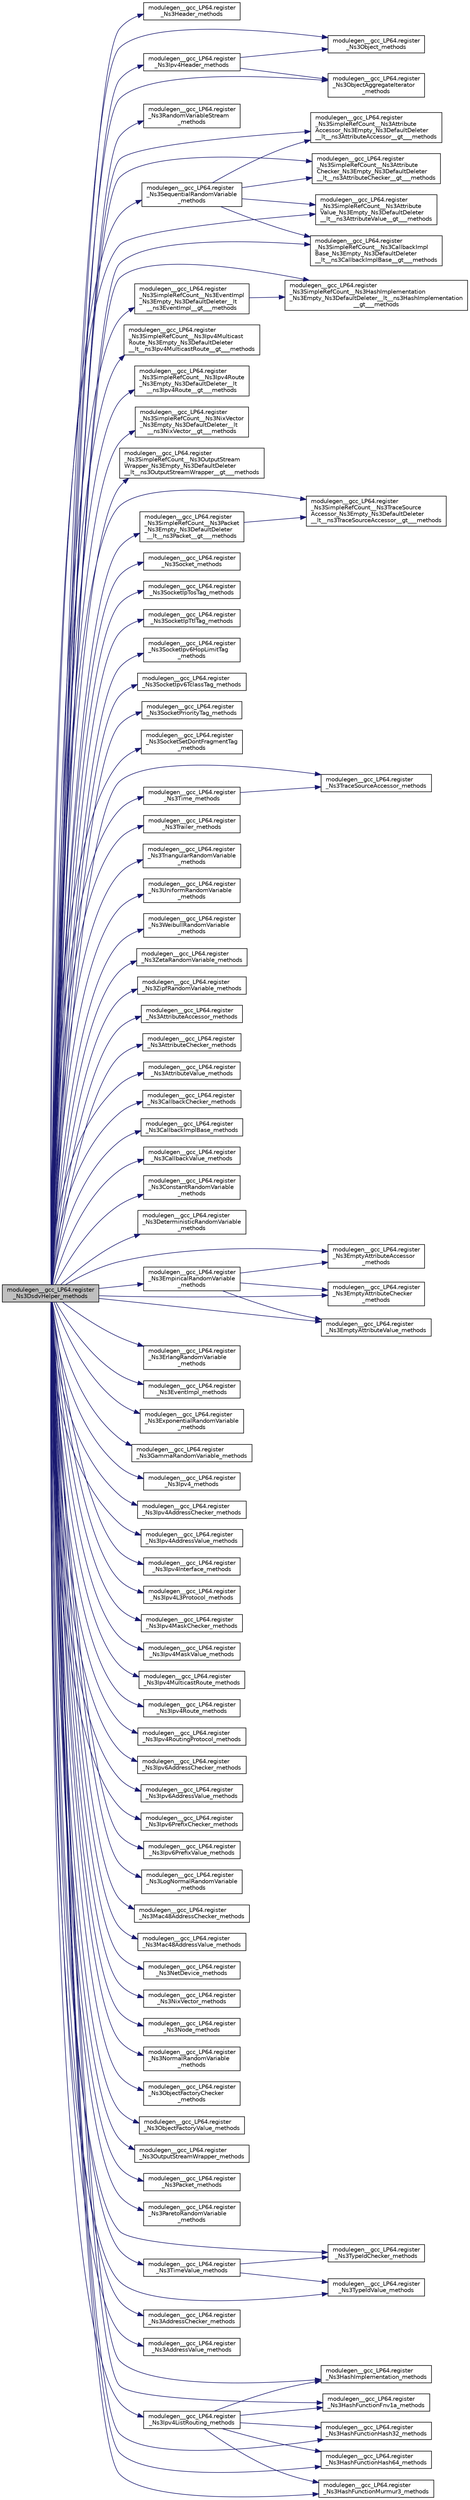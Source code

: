 digraph "modulegen__gcc_LP64.register_Ns3DsdvHelper_methods"
{
  edge [fontname="Helvetica",fontsize="10",labelfontname="Helvetica",labelfontsize="10"];
  node [fontname="Helvetica",fontsize="10",shape=record];
  rankdir="LR";
  Node1 [label="modulegen__gcc_LP64.register\l_Ns3DsdvHelper_methods",height=0.2,width=0.4,color="black", fillcolor="grey75", style="filled", fontcolor="black"];
  Node1 -> Node2 [color="midnightblue",fontsize="10",style="solid"];
  Node2 [label="modulegen__gcc_LP64.register\l_Ns3Header_methods",height=0.2,width=0.4,color="black", fillcolor="white", style="filled",URL="$db/dbb/namespacemodulegen____gcc__LP64.html#a3c6ef29ba074be124c68037155fe7cbe"];
  Node1 -> Node3 [color="midnightblue",fontsize="10",style="solid"];
  Node3 [label="modulegen__gcc_LP64.register\l_Ns3Ipv4Header_methods",height=0.2,width=0.4,color="black", fillcolor="white", style="filled",URL="$db/dbb/namespacemodulegen____gcc__LP64.html#a7c04166bfa5c9e31af5742b29aae267d"];
  Node3 -> Node4 [color="midnightblue",fontsize="10",style="solid"];
  Node4 [label="modulegen__gcc_LP64.register\l_Ns3Object_methods",height=0.2,width=0.4,color="black", fillcolor="white", style="filled",URL="$db/dbb/namespacemodulegen____gcc__LP64.html#a37449428b6bb64d5e534ebe801291a86"];
  Node3 -> Node5 [color="midnightblue",fontsize="10",style="solid"];
  Node5 [label="modulegen__gcc_LP64.register\l_Ns3ObjectAggregateIterator\l_methods",height=0.2,width=0.4,color="black", fillcolor="white", style="filled",URL="$db/dbb/namespacemodulegen____gcc__LP64.html#ab66e5c7d4bfc0a0524b69d37ef0bbb53"];
  Node1 -> Node4 [color="midnightblue",fontsize="10",style="solid"];
  Node1 -> Node5 [color="midnightblue",fontsize="10",style="solid"];
  Node1 -> Node6 [color="midnightblue",fontsize="10",style="solid"];
  Node6 [label="modulegen__gcc_LP64.register\l_Ns3RandomVariableStream\l_methods",height=0.2,width=0.4,color="black", fillcolor="white", style="filled",URL="$db/dbb/namespacemodulegen____gcc__LP64.html#a8b671930ca330fd0dced5e07fc408a71"];
  Node1 -> Node7 [color="midnightblue",fontsize="10",style="solid"];
  Node7 [label="modulegen__gcc_LP64.register\l_Ns3SequentialRandomVariable\l_methods",height=0.2,width=0.4,color="black", fillcolor="white", style="filled",URL="$db/dbb/namespacemodulegen____gcc__LP64.html#a96820d493e18dbe2fe013127aaf73ae8"];
  Node7 -> Node8 [color="midnightblue",fontsize="10",style="solid"];
  Node8 [label="modulegen__gcc_LP64.register\l_Ns3SimpleRefCount__Ns3Attribute\lAccessor_Ns3Empty_Ns3DefaultDeleter\l__lt__ns3AttributeAccessor__gt___methods",height=0.2,width=0.4,color="black", fillcolor="white", style="filled",URL="$db/dbb/namespacemodulegen____gcc__LP64.html#a9b358364d845a1ffcabb6be20a325b9d"];
  Node7 -> Node9 [color="midnightblue",fontsize="10",style="solid"];
  Node9 [label="modulegen__gcc_LP64.register\l_Ns3SimpleRefCount__Ns3Attribute\lChecker_Ns3Empty_Ns3DefaultDeleter\l__lt__ns3AttributeChecker__gt___methods",height=0.2,width=0.4,color="black", fillcolor="white", style="filled",URL="$db/dbb/namespacemodulegen____gcc__LP64.html#acc11c420e32471422fd00230d89398af"];
  Node7 -> Node10 [color="midnightblue",fontsize="10",style="solid"];
  Node10 [label="modulegen__gcc_LP64.register\l_Ns3SimpleRefCount__Ns3Attribute\lValue_Ns3Empty_Ns3DefaultDeleter\l__lt__ns3AttributeValue__gt___methods",height=0.2,width=0.4,color="black", fillcolor="white", style="filled",URL="$db/dbb/namespacemodulegen____gcc__LP64.html#abcd5829b1993ba7d28274b9959f71417"];
  Node7 -> Node11 [color="midnightblue",fontsize="10",style="solid"];
  Node11 [label="modulegen__gcc_LP64.register\l_Ns3SimpleRefCount__Ns3CallbackImpl\lBase_Ns3Empty_Ns3DefaultDeleter\l__lt__ns3CallbackImplBase__gt___methods",height=0.2,width=0.4,color="black", fillcolor="white", style="filled",URL="$db/dbb/namespacemodulegen____gcc__LP64.html#abad80b77479df17974cc787f14a2406f"];
  Node1 -> Node8 [color="midnightblue",fontsize="10",style="solid"];
  Node1 -> Node9 [color="midnightblue",fontsize="10",style="solid"];
  Node1 -> Node10 [color="midnightblue",fontsize="10",style="solid"];
  Node1 -> Node11 [color="midnightblue",fontsize="10",style="solid"];
  Node1 -> Node12 [color="midnightblue",fontsize="10",style="solid"];
  Node12 [label="modulegen__gcc_LP64.register\l_Ns3SimpleRefCount__Ns3EventImpl\l_Ns3Empty_Ns3DefaultDeleter__lt\l__ns3EventImpl__gt___methods",height=0.2,width=0.4,color="black", fillcolor="white", style="filled",URL="$db/dbb/namespacemodulegen____gcc__LP64.html#a0545c365b0db77cf144c477216b1292c"];
  Node12 -> Node13 [color="midnightblue",fontsize="10",style="solid"];
  Node13 [label="modulegen__gcc_LP64.register\l_Ns3SimpleRefCount__Ns3HashImplementation\l_Ns3Empty_Ns3DefaultDeleter__lt__ns3HashImplementation\l__gt___methods",height=0.2,width=0.4,color="black", fillcolor="white", style="filled",URL="$db/dbb/namespacemodulegen____gcc__LP64.html#a38845cc78a4819d6d5632f27e6fd34d9"];
  Node1 -> Node13 [color="midnightblue",fontsize="10",style="solid"];
  Node1 -> Node14 [color="midnightblue",fontsize="10",style="solid"];
  Node14 [label="modulegen__gcc_LP64.register\l_Ns3SimpleRefCount__Ns3Ipv4Multicast\lRoute_Ns3Empty_Ns3DefaultDeleter\l__lt__ns3Ipv4MulticastRoute__gt___methods",height=0.2,width=0.4,color="black", fillcolor="white", style="filled",URL="$db/dbb/namespacemodulegen____gcc__LP64.html#af851a865b43e2f11b9cc67cef8b80985"];
  Node1 -> Node15 [color="midnightblue",fontsize="10",style="solid"];
  Node15 [label="modulegen__gcc_LP64.register\l_Ns3SimpleRefCount__Ns3Ipv4Route\l_Ns3Empty_Ns3DefaultDeleter__lt\l__ns3Ipv4Route__gt___methods",height=0.2,width=0.4,color="black", fillcolor="white", style="filled",URL="$db/dbb/namespacemodulegen____gcc__LP64.html#af72ddb920d39271050611f34d89a68fa"];
  Node1 -> Node16 [color="midnightblue",fontsize="10",style="solid"];
  Node16 [label="modulegen__gcc_LP64.register\l_Ns3SimpleRefCount__Ns3NixVector\l_Ns3Empty_Ns3DefaultDeleter__lt\l__ns3NixVector__gt___methods",height=0.2,width=0.4,color="black", fillcolor="white", style="filled",URL="$db/dbb/namespacemodulegen____gcc__LP64.html#a965e9b7942715fc406cf9c83246b2bcb"];
  Node1 -> Node17 [color="midnightblue",fontsize="10",style="solid"];
  Node17 [label="modulegen__gcc_LP64.register\l_Ns3SimpleRefCount__Ns3OutputStream\lWrapper_Ns3Empty_Ns3DefaultDeleter\l__lt__ns3OutputStreamWrapper__gt___methods",height=0.2,width=0.4,color="black", fillcolor="white", style="filled",URL="$db/dbb/namespacemodulegen____gcc__LP64.html#a44c8825c5388fc8e7a791e3762901c2b"];
  Node1 -> Node18 [color="midnightblue",fontsize="10",style="solid"];
  Node18 [label="modulegen__gcc_LP64.register\l_Ns3SimpleRefCount__Ns3Packet\l_Ns3Empty_Ns3DefaultDeleter\l__lt__ns3Packet__gt___methods",height=0.2,width=0.4,color="black", fillcolor="white", style="filled",URL="$db/dbb/namespacemodulegen____gcc__LP64.html#ad03a2df5680530337afef71c06f6d20d"];
  Node18 -> Node19 [color="midnightblue",fontsize="10",style="solid"];
  Node19 [label="modulegen__gcc_LP64.register\l_Ns3SimpleRefCount__Ns3TraceSource\lAccessor_Ns3Empty_Ns3DefaultDeleter\l__lt__ns3TraceSourceAccessor__gt___methods",height=0.2,width=0.4,color="black", fillcolor="white", style="filled",URL="$db/dbb/namespacemodulegen____gcc__LP64.html#a2971d479713881f4a0fb7f82a5a0c162"];
  Node1 -> Node19 [color="midnightblue",fontsize="10",style="solid"];
  Node1 -> Node20 [color="midnightblue",fontsize="10",style="solid"];
  Node20 [label="modulegen__gcc_LP64.register\l_Ns3Socket_methods",height=0.2,width=0.4,color="black", fillcolor="white", style="filled",URL="$db/dbb/namespacemodulegen____gcc__LP64.html#af6b6e0865bdae0eff7bd232f1211b164"];
  Node1 -> Node21 [color="midnightblue",fontsize="10",style="solid"];
  Node21 [label="modulegen__gcc_LP64.register\l_Ns3SocketIpTosTag_methods",height=0.2,width=0.4,color="black", fillcolor="white", style="filled",URL="$db/dbb/namespacemodulegen____gcc__LP64.html#aaf00950c86db7a44df91ae8d6fb5d5ef"];
  Node1 -> Node22 [color="midnightblue",fontsize="10",style="solid"];
  Node22 [label="modulegen__gcc_LP64.register\l_Ns3SocketIpTtlTag_methods",height=0.2,width=0.4,color="black", fillcolor="white", style="filled",URL="$db/dbb/namespacemodulegen____gcc__LP64.html#a8cc4c80820dd429c465f501e2a45fe20"];
  Node1 -> Node23 [color="midnightblue",fontsize="10",style="solid"];
  Node23 [label="modulegen__gcc_LP64.register\l_Ns3SocketIpv6HopLimitTag\l_methods",height=0.2,width=0.4,color="black", fillcolor="white", style="filled",URL="$db/dbb/namespacemodulegen____gcc__LP64.html#a0610606c87081cec911e5c92c72969c2"];
  Node1 -> Node24 [color="midnightblue",fontsize="10",style="solid"];
  Node24 [label="modulegen__gcc_LP64.register\l_Ns3SocketIpv6TclassTag_methods",height=0.2,width=0.4,color="black", fillcolor="white", style="filled",URL="$db/dbb/namespacemodulegen____gcc__LP64.html#a9183939b87f05c0cc4de3320a3fbb56b"];
  Node1 -> Node25 [color="midnightblue",fontsize="10",style="solid"];
  Node25 [label="modulegen__gcc_LP64.register\l_Ns3SocketPriorityTag_methods",height=0.2,width=0.4,color="black", fillcolor="white", style="filled",URL="$db/dbb/namespacemodulegen____gcc__LP64.html#a1e1a196158ec884ace33d88f68d667b0"];
  Node1 -> Node26 [color="midnightblue",fontsize="10",style="solid"];
  Node26 [label="modulegen__gcc_LP64.register\l_Ns3SocketSetDontFragmentTag\l_methods",height=0.2,width=0.4,color="black", fillcolor="white", style="filled",URL="$db/dbb/namespacemodulegen____gcc__LP64.html#a9e7921708babb536bc0caaf352c51c29"];
  Node1 -> Node27 [color="midnightblue",fontsize="10",style="solid"];
  Node27 [label="modulegen__gcc_LP64.register\l_Ns3Time_methods",height=0.2,width=0.4,color="black", fillcolor="white", style="filled",URL="$db/dbb/namespacemodulegen____gcc__LP64.html#ade0bc7fc2ce1f975c0f8f367acfc957c"];
  Node27 -> Node28 [color="midnightblue",fontsize="10",style="solid"];
  Node28 [label="modulegen__gcc_LP64.register\l_Ns3TraceSourceAccessor_methods",height=0.2,width=0.4,color="black", fillcolor="white", style="filled",URL="$db/dbb/namespacemodulegen____gcc__LP64.html#abd8204bf10f1a73956889b2b56b0c2d3"];
  Node1 -> Node28 [color="midnightblue",fontsize="10",style="solid"];
  Node1 -> Node29 [color="midnightblue",fontsize="10",style="solid"];
  Node29 [label="modulegen__gcc_LP64.register\l_Ns3Trailer_methods",height=0.2,width=0.4,color="black", fillcolor="white", style="filled",URL="$db/dbb/namespacemodulegen____gcc__LP64.html#a79f6f84947747209adf07fee76a18188"];
  Node1 -> Node30 [color="midnightblue",fontsize="10",style="solid"];
  Node30 [label="modulegen__gcc_LP64.register\l_Ns3TriangularRandomVariable\l_methods",height=0.2,width=0.4,color="black", fillcolor="white", style="filled",URL="$db/dbb/namespacemodulegen____gcc__LP64.html#a164735782e09ede8e4cec78054019282"];
  Node1 -> Node31 [color="midnightblue",fontsize="10",style="solid"];
  Node31 [label="modulegen__gcc_LP64.register\l_Ns3UniformRandomVariable\l_methods",height=0.2,width=0.4,color="black", fillcolor="white", style="filled",URL="$db/dbb/namespacemodulegen____gcc__LP64.html#a4aa9337458c6bfbb16285c72600d2605"];
  Node1 -> Node32 [color="midnightblue",fontsize="10",style="solid"];
  Node32 [label="modulegen__gcc_LP64.register\l_Ns3WeibullRandomVariable\l_methods",height=0.2,width=0.4,color="black", fillcolor="white", style="filled",URL="$db/dbb/namespacemodulegen____gcc__LP64.html#a77ea65e0aa1398f09b27adc28eec22cd"];
  Node1 -> Node33 [color="midnightblue",fontsize="10",style="solid"];
  Node33 [label="modulegen__gcc_LP64.register\l_Ns3ZetaRandomVariable_methods",height=0.2,width=0.4,color="black", fillcolor="white", style="filled",URL="$db/dbb/namespacemodulegen____gcc__LP64.html#a0627de79307ebfed0def7640ef614931"];
  Node1 -> Node34 [color="midnightblue",fontsize="10",style="solid"];
  Node34 [label="modulegen__gcc_LP64.register\l_Ns3ZipfRandomVariable_methods",height=0.2,width=0.4,color="black", fillcolor="white", style="filled",URL="$db/dbb/namespacemodulegen____gcc__LP64.html#ac906c1eb78170163bc3e2e3e65f8e43d"];
  Node1 -> Node35 [color="midnightblue",fontsize="10",style="solid"];
  Node35 [label="modulegen__gcc_LP64.register\l_Ns3AttributeAccessor_methods",height=0.2,width=0.4,color="black", fillcolor="white", style="filled",URL="$db/dbb/namespacemodulegen____gcc__LP64.html#a88b38d1f62a9078cdbfc0f0d77a01866"];
  Node1 -> Node36 [color="midnightblue",fontsize="10",style="solid"];
  Node36 [label="modulegen__gcc_LP64.register\l_Ns3AttributeChecker_methods",height=0.2,width=0.4,color="black", fillcolor="white", style="filled",URL="$db/dbb/namespacemodulegen____gcc__LP64.html#a7a7d7cb7b6a065a93209b09c08d1c096"];
  Node1 -> Node37 [color="midnightblue",fontsize="10",style="solid"];
  Node37 [label="modulegen__gcc_LP64.register\l_Ns3AttributeValue_methods",height=0.2,width=0.4,color="black", fillcolor="white", style="filled",URL="$db/dbb/namespacemodulegen____gcc__LP64.html#a91d88e3bac410892f68a8f1bfd117d79"];
  Node1 -> Node38 [color="midnightblue",fontsize="10",style="solid"];
  Node38 [label="modulegen__gcc_LP64.register\l_Ns3CallbackChecker_methods",height=0.2,width=0.4,color="black", fillcolor="white", style="filled",URL="$db/dbb/namespacemodulegen____gcc__LP64.html#a1ef896a5bde844de40d219e98ceb0cee"];
  Node1 -> Node39 [color="midnightblue",fontsize="10",style="solid"];
  Node39 [label="modulegen__gcc_LP64.register\l_Ns3CallbackImplBase_methods",height=0.2,width=0.4,color="black", fillcolor="white", style="filled",URL="$db/dbb/namespacemodulegen____gcc__LP64.html#a27471f48136ec47282f70d414c0f7b6a"];
  Node1 -> Node40 [color="midnightblue",fontsize="10",style="solid"];
  Node40 [label="modulegen__gcc_LP64.register\l_Ns3CallbackValue_methods",height=0.2,width=0.4,color="black", fillcolor="white", style="filled",URL="$db/dbb/namespacemodulegen____gcc__LP64.html#a08b703ec5906729a642f77b58b43c8d8"];
  Node1 -> Node41 [color="midnightblue",fontsize="10",style="solid"];
  Node41 [label="modulegen__gcc_LP64.register\l_Ns3ConstantRandomVariable\l_methods",height=0.2,width=0.4,color="black", fillcolor="white", style="filled",URL="$db/dbb/namespacemodulegen____gcc__LP64.html#a8d165075e9af75216b2620cd187d2f4e"];
  Node1 -> Node42 [color="midnightblue",fontsize="10",style="solid"];
  Node42 [label="modulegen__gcc_LP64.register\l_Ns3DeterministicRandomVariable\l_methods",height=0.2,width=0.4,color="black", fillcolor="white", style="filled",URL="$db/dbb/namespacemodulegen____gcc__LP64.html#a627e4424c53832709ec25ad4e541cec5"];
  Node1 -> Node43 [color="midnightblue",fontsize="10",style="solid"];
  Node43 [label="modulegen__gcc_LP64.register\l_Ns3EmpiricalRandomVariable\l_methods",height=0.2,width=0.4,color="black", fillcolor="white", style="filled",URL="$db/dbb/namespacemodulegen____gcc__LP64.html#a62433119796a27d3b8c284710fe975f9"];
  Node43 -> Node44 [color="midnightblue",fontsize="10",style="solid"];
  Node44 [label="modulegen__gcc_LP64.register\l_Ns3EmptyAttributeAccessor\l_methods",height=0.2,width=0.4,color="black", fillcolor="white", style="filled",URL="$db/dbb/namespacemodulegen____gcc__LP64.html#a5885028edb9b0cbbdf4f75d1388d6b19"];
  Node43 -> Node45 [color="midnightblue",fontsize="10",style="solid"];
  Node45 [label="modulegen__gcc_LP64.register\l_Ns3EmptyAttributeChecker\l_methods",height=0.2,width=0.4,color="black", fillcolor="white", style="filled",URL="$db/dbb/namespacemodulegen____gcc__LP64.html#aa52eca018e0116d17b4c6c2798dcee71"];
  Node43 -> Node46 [color="midnightblue",fontsize="10",style="solid"];
  Node46 [label="modulegen__gcc_LP64.register\l_Ns3EmptyAttributeValue_methods",height=0.2,width=0.4,color="black", fillcolor="white", style="filled",URL="$db/dbb/namespacemodulegen____gcc__LP64.html#a86864e6a4eb56d909f7b4550592ead3b"];
  Node1 -> Node44 [color="midnightblue",fontsize="10",style="solid"];
  Node1 -> Node45 [color="midnightblue",fontsize="10",style="solid"];
  Node1 -> Node46 [color="midnightblue",fontsize="10",style="solid"];
  Node1 -> Node47 [color="midnightblue",fontsize="10",style="solid"];
  Node47 [label="modulegen__gcc_LP64.register\l_Ns3ErlangRandomVariable\l_methods",height=0.2,width=0.4,color="black", fillcolor="white", style="filled",URL="$db/dbb/namespacemodulegen____gcc__LP64.html#a7b3e5038bffbb5bc57da9d63ad434648"];
  Node1 -> Node48 [color="midnightblue",fontsize="10",style="solid"];
  Node48 [label="modulegen__gcc_LP64.register\l_Ns3EventImpl_methods",height=0.2,width=0.4,color="black", fillcolor="white", style="filled",URL="$db/dbb/namespacemodulegen____gcc__LP64.html#af4f20b1c5907e07b645fc3d57c733d1a"];
  Node1 -> Node49 [color="midnightblue",fontsize="10",style="solid"];
  Node49 [label="modulegen__gcc_LP64.register\l_Ns3ExponentialRandomVariable\l_methods",height=0.2,width=0.4,color="black", fillcolor="white", style="filled",URL="$db/dbb/namespacemodulegen____gcc__LP64.html#ab62699a984e734ed1c1a4081daa0111d"];
  Node1 -> Node50 [color="midnightblue",fontsize="10",style="solid"];
  Node50 [label="modulegen__gcc_LP64.register\l_Ns3GammaRandomVariable_methods",height=0.2,width=0.4,color="black", fillcolor="white", style="filled",URL="$db/dbb/namespacemodulegen____gcc__LP64.html#afc8093c1b272f8c4c4280ae9730cc32c"];
  Node1 -> Node51 [color="midnightblue",fontsize="10",style="solid"];
  Node51 [label="modulegen__gcc_LP64.register\l_Ns3Ipv4_methods",height=0.2,width=0.4,color="black", fillcolor="white", style="filled",URL="$db/dbb/namespacemodulegen____gcc__LP64.html#ac5ae8854d3ed4fdcb8af65998f502033"];
  Node1 -> Node52 [color="midnightblue",fontsize="10",style="solid"];
  Node52 [label="modulegen__gcc_LP64.register\l_Ns3Ipv4AddressChecker_methods",height=0.2,width=0.4,color="black", fillcolor="white", style="filled",URL="$db/dbb/namespacemodulegen____gcc__LP64.html#adc0fd34fe5054bad708a40699ec19c68"];
  Node1 -> Node53 [color="midnightblue",fontsize="10",style="solid"];
  Node53 [label="modulegen__gcc_LP64.register\l_Ns3Ipv4AddressValue_methods",height=0.2,width=0.4,color="black", fillcolor="white", style="filled",URL="$db/dbb/namespacemodulegen____gcc__LP64.html#a790c617791e5a0c735de031e06684232"];
  Node1 -> Node54 [color="midnightblue",fontsize="10",style="solid"];
  Node54 [label="modulegen__gcc_LP64.register\l_Ns3Ipv4Interface_methods",height=0.2,width=0.4,color="black", fillcolor="white", style="filled",URL="$db/dbb/namespacemodulegen____gcc__LP64.html#abdf3f88d86f6e7971a29af4ae218622d"];
  Node1 -> Node55 [color="midnightblue",fontsize="10",style="solid"];
  Node55 [label="modulegen__gcc_LP64.register\l_Ns3Ipv4L3Protocol_methods",height=0.2,width=0.4,color="black", fillcolor="white", style="filled",URL="$db/dbb/namespacemodulegen____gcc__LP64.html#afd2c37ad48541e83ccaf9a4e07b1028e"];
  Node1 -> Node56 [color="midnightblue",fontsize="10",style="solid"];
  Node56 [label="modulegen__gcc_LP64.register\l_Ns3Ipv4MaskChecker_methods",height=0.2,width=0.4,color="black", fillcolor="white", style="filled",URL="$db/dbb/namespacemodulegen____gcc__LP64.html#a2a6820145ab3bf977a66f5c0ee7f5cb9"];
  Node1 -> Node57 [color="midnightblue",fontsize="10",style="solid"];
  Node57 [label="modulegen__gcc_LP64.register\l_Ns3Ipv4MaskValue_methods",height=0.2,width=0.4,color="black", fillcolor="white", style="filled",URL="$db/dbb/namespacemodulegen____gcc__LP64.html#abcaf7e9c479182a07e377ce5e986a998"];
  Node1 -> Node58 [color="midnightblue",fontsize="10",style="solid"];
  Node58 [label="modulegen__gcc_LP64.register\l_Ns3Ipv4MulticastRoute_methods",height=0.2,width=0.4,color="black", fillcolor="white", style="filled",URL="$db/dbb/namespacemodulegen____gcc__LP64.html#aa0d37bf64d44dc8927491a65c8d36272"];
  Node1 -> Node59 [color="midnightblue",fontsize="10",style="solid"];
  Node59 [label="modulegen__gcc_LP64.register\l_Ns3Ipv4Route_methods",height=0.2,width=0.4,color="black", fillcolor="white", style="filled",URL="$db/dbb/namespacemodulegen____gcc__LP64.html#af14da863162a933698edabc4eaef7a94"];
  Node1 -> Node60 [color="midnightblue",fontsize="10",style="solid"];
  Node60 [label="modulegen__gcc_LP64.register\l_Ns3Ipv4RoutingProtocol_methods",height=0.2,width=0.4,color="black", fillcolor="white", style="filled",URL="$db/dbb/namespacemodulegen____gcc__LP64.html#a18d8c812fcb41eb954acfff250d9891f"];
  Node1 -> Node61 [color="midnightblue",fontsize="10",style="solid"];
  Node61 [label="modulegen__gcc_LP64.register\l_Ns3Ipv6AddressChecker_methods",height=0.2,width=0.4,color="black", fillcolor="white", style="filled",URL="$db/dbb/namespacemodulegen____gcc__LP64.html#ad1f9cec8b591983bb09444b16062156d"];
  Node1 -> Node62 [color="midnightblue",fontsize="10",style="solid"];
  Node62 [label="modulegen__gcc_LP64.register\l_Ns3Ipv6AddressValue_methods",height=0.2,width=0.4,color="black", fillcolor="white", style="filled",URL="$db/dbb/namespacemodulegen____gcc__LP64.html#ab829e3fded47f86a33a84e69215707ca"];
  Node1 -> Node63 [color="midnightblue",fontsize="10",style="solid"];
  Node63 [label="modulegen__gcc_LP64.register\l_Ns3Ipv6PrefixChecker_methods",height=0.2,width=0.4,color="black", fillcolor="white", style="filled",URL="$db/dbb/namespacemodulegen____gcc__LP64.html#ab45b7cad858b5fb8fd4921640270716f"];
  Node1 -> Node64 [color="midnightblue",fontsize="10",style="solid"];
  Node64 [label="modulegen__gcc_LP64.register\l_Ns3Ipv6PrefixValue_methods",height=0.2,width=0.4,color="black", fillcolor="white", style="filled",URL="$db/dbb/namespacemodulegen____gcc__LP64.html#a24017f7931b685270f9f9cae9dbc1f2e"];
  Node1 -> Node65 [color="midnightblue",fontsize="10",style="solid"];
  Node65 [label="modulegen__gcc_LP64.register\l_Ns3LogNormalRandomVariable\l_methods",height=0.2,width=0.4,color="black", fillcolor="white", style="filled",URL="$db/dbb/namespacemodulegen____gcc__LP64.html#ae7aba903a40a328adf29c1a4e3b4c374"];
  Node1 -> Node66 [color="midnightblue",fontsize="10",style="solid"];
  Node66 [label="modulegen__gcc_LP64.register\l_Ns3Mac48AddressChecker_methods",height=0.2,width=0.4,color="black", fillcolor="white", style="filled",URL="$db/dbb/namespacemodulegen____gcc__LP64.html#a8b5d96f51d4bdc5d94489bcc0a50e648"];
  Node1 -> Node67 [color="midnightblue",fontsize="10",style="solid"];
  Node67 [label="modulegen__gcc_LP64.register\l_Ns3Mac48AddressValue_methods",height=0.2,width=0.4,color="black", fillcolor="white", style="filled",URL="$db/dbb/namespacemodulegen____gcc__LP64.html#aa62ae7526abc00b083df3d90589e2e92"];
  Node1 -> Node68 [color="midnightblue",fontsize="10",style="solid"];
  Node68 [label="modulegen__gcc_LP64.register\l_Ns3NetDevice_methods",height=0.2,width=0.4,color="black", fillcolor="white", style="filled",URL="$db/dbb/namespacemodulegen____gcc__LP64.html#a2518a92fbd97a7666c5b4897eeb07c34"];
  Node1 -> Node69 [color="midnightblue",fontsize="10",style="solid"];
  Node69 [label="modulegen__gcc_LP64.register\l_Ns3NixVector_methods",height=0.2,width=0.4,color="black", fillcolor="white", style="filled",URL="$db/dbb/namespacemodulegen____gcc__LP64.html#a5cca2624411c350fed578acdd9616437"];
  Node1 -> Node70 [color="midnightblue",fontsize="10",style="solid"];
  Node70 [label="modulegen__gcc_LP64.register\l_Ns3Node_methods",height=0.2,width=0.4,color="black", fillcolor="white", style="filled",URL="$db/dbb/namespacemodulegen____gcc__LP64.html#a158d48a8db192c306a8eff9ae0b0503a"];
  Node1 -> Node71 [color="midnightblue",fontsize="10",style="solid"];
  Node71 [label="modulegen__gcc_LP64.register\l_Ns3NormalRandomVariable\l_methods",height=0.2,width=0.4,color="black", fillcolor="white", style="filled",URL="$db/dbb/namespacemodulegen____gcc__LP64.html#aa148bd7210335689691b38939225327f"];
  Node1 -> Node72 [color="midnightblue",fontsize="10",style="solid"];
  Node72 [label="modulegen__gcc_LP64.register\l_Ns3ObjectFactoryChecker\l_methods",height=0.2,width=0.4,color="black", fillcolor="white", style="filled",URL="$db/dbb/namespacemodulegen____gcc__LP64.html#a4f37eb35629332dd2318799b3efe197e"];
  Node1 -> Node73 [color="midnightblue",fontsize="10",style="solid"];
  Node73 [label="modulegen__gcc_LP64.register\l_Ns3ObjectFactoryValue_methods",height=0.2,width=0.4,color="black", fillcolor="white", style="filled",URL="$db/dbb/namespacemodulegen____gcc__LP64.html#aa08b54c074e688b2a88a54ada11db8fc"];
  Node1 -> Node74 [color="midnightblue",fontsize="10",style="solid"];
  Node74 [label="modulegen__gcc_LP64.register\l_Ns3OutputStreamWrapper_methods",height=0.2,width=0.4,color="black", fillcolor="white", style="filled",URL="$db/dbb/namespacemodulegen____gcc__LP64.html#acc3c2935e4b09f91d6a35d059f746a4a"];
  Node1 -> Node75 [color="midnightblue",fontsize="10",style="solid"];
  Node75 [label="modulegen__gcc_LP64.register\l_Ns3Packet_methods",height=0.2,width=0.4,color="black", fillcolor="white", style="filled",URL="$db/dbb/namespacemodulegen____gcc__LP64.html#a6784a1ccebf471415830ba331480b02c"];
  Node1 -> Node76 [color="midnightblue",fontsize="10",style="solid"];
  Node76 [label="modulegen__gcc_LP64.register\l_Ns3ParetoRandomVariable\l_methods",height=0.2,width=0.4,color="black", fillcolor="white", style="filled",URL="$db/dbb/namespacemodulegen____gcc__LP64.html#aa21dc78e803a5556dfdef52ccbbd7b3c"];
  Node1 -> Node77 [color="midnightblue",fontsize="10",style="solid"];
  Node77 [label="modulegen__gcc_LP64.register\l_Ns3TimeValue_methods",height=0.2,width=0.4,color="black", fillcolor="white", style="filled",URL="$db/dbb/namespacemodulegen____gcc__LP64.html#a074f52c8db74b3898d974bf33a0240f8"];
  Node77 -> Node78 [color="midnightblue",fontsize="10",style="solid"];
  Node78 [label="modulegen__gcc_LP64.register\l_Ns3TypeIdChecker_methods",height=0.2,width=0.4,color="black", fillcolor="white", style="filled",URL="$db/dbb/namespacemodulegen____gcc__LP64.html#aaf5d00575008532556e0df2d3b8d5bef"];
  Node77 -> Node79 [color="midnightblue",fontsize="10",style="solid"];
  Node79 [label="modulegen__gcc_LP64.register\l_Ns3TypeIdValue_methods",height=0.2,width=0.4,color="black", fillcolor="white", style="filled",URL="$db/dbb/namespacemodulegen____gcc__LP64.html#ab25f30f66f8ae8da64444bac683dac7c"];
  Node1 -> Node78 [color="midnightblue",fontsize="10",style="solid"];
  Node1 -> Node79 [color="midnightblue",fontsize="10",style="solid"];
  Node1 -> Node80 [color="midnightblue",fontsize="10",style="solid"];
  Node80 [label="modulegen__gcc_LP64.register\l_Ns3AddressChecker_methods",height=0.2,width=0.4,color="black", fillcolor="white", style="filled",URL="$db/dbb/namespacemodulegen____gcc__LP64.html#a89e9f561a2c1e1e454b475d69805122f"];
  Node1 -> Node81 [color="midnightblue",fontsize="10",style="solid"];
  Node81 [label="modulegen__gcc_LP64.register\l_Ns3AddressValue_methods",height=0.2,width=0.4,color="black", fillcolor="white", style="filled",URL="$db/dbb/namespacemodulegen____gcc__LP64.html#afbde1a3f3b1b9e58c7c95df3cbbef1ae"];
  Node1 -> Node82 [color="midnightblue",fontsize="10",style="solid"];
  Node82 [label="modulegen__gcc_LP64.register\l_Ns3Ipv4ListRouting_methods",height=0.2,width=0.4,color="black", fillcolor="white", style="filled",URL="$db/dbb/namespacemodulegen____gcc__LP64.html#a14e408ace9b8aef53ece36bfcd1c9861"];
  Node82 -> Node83 [color="midnightblue",fontsize="10",style="solid"];
  Node83 [label="modulegen__gcc_LP64.register\l_Ns3HashImplementation_methods",height=0.2,width=0.4,color="black", fillcolor="white", style="filled",URL="$db/dbb/namespacemodulegen____gcc__LP64.html#afdc62559dc296b925757fa93e7cd4260"];
  Node82 -> Node84 [color="midnightblue",fontsize="10",style="solid"];
  Node84 [label="modulegen__gcc_LP64.register\l_Ns3HashFunctionFnv1a_methods",height=0.2,width=0.4,color="black", fillcolor="white", style="filled",URL="$db/dbb/namespacemodulegen____gcc__LP64.html#ae9b88db2dea3c59f886d0be14d039694"];
  Node82 -> Node85 [color="midnightblue",fontsize="10",style="solid"];
  Node85 [label="modulegen__gcc_LP64.register\l_Ns3HashFunctionHash32_methods",height=0.2,width=0.4,color="black", fillcolor="white", style="filled",URL="$db/dbb/namespacemodulegen____gcc__LP64.html#a9e34b1934e0920db80354937fe083ff8"];
  Node82 -> Node86 [color="midnightblue",fontsize="10",style="solid"];
  Node86 [label="modulegen__gcc_LP64.register\l_Ns3HashFunctionHash64_methods",height=0.2,width=0.4,color="black", fillcolor="white", style="filled",URL="$db/dbb/namespacemodulegen____gcc__LP64.html#a082871bd62d0a4db1581a4a5a90ef0ac"];
  Node82 -> Node87 [color="midnightblue",fontsize="10",style="solid"];
  Node87 [label="modulegen__gcc_LP64.register\l_Ns3HashFunctionMurmur3_methods",height=0.2,width=0.4,color="black", fillcolor="white", style="filled",URL="$db/dbb/namespacemodulegen____gcc__LP64.html#adca5cdfc5ab708e8c329dbbc45251f75"];
  Node1 -> Node83 [color="midnightblue",fontsize="10",style="solid"];
  Node1 -> Node84 [color="midnightblue",fontsize="10",style="solid"];
  Node1 -> Node85 [color="midnightblue",fontsize="10",style="solid"];
  Node1 -> Node86 [color="midnightblue",fontsize="10",style="solid"];
  Node1 -> Node87 [color="midnightblue",fontsize="10",style="solid"];
}
